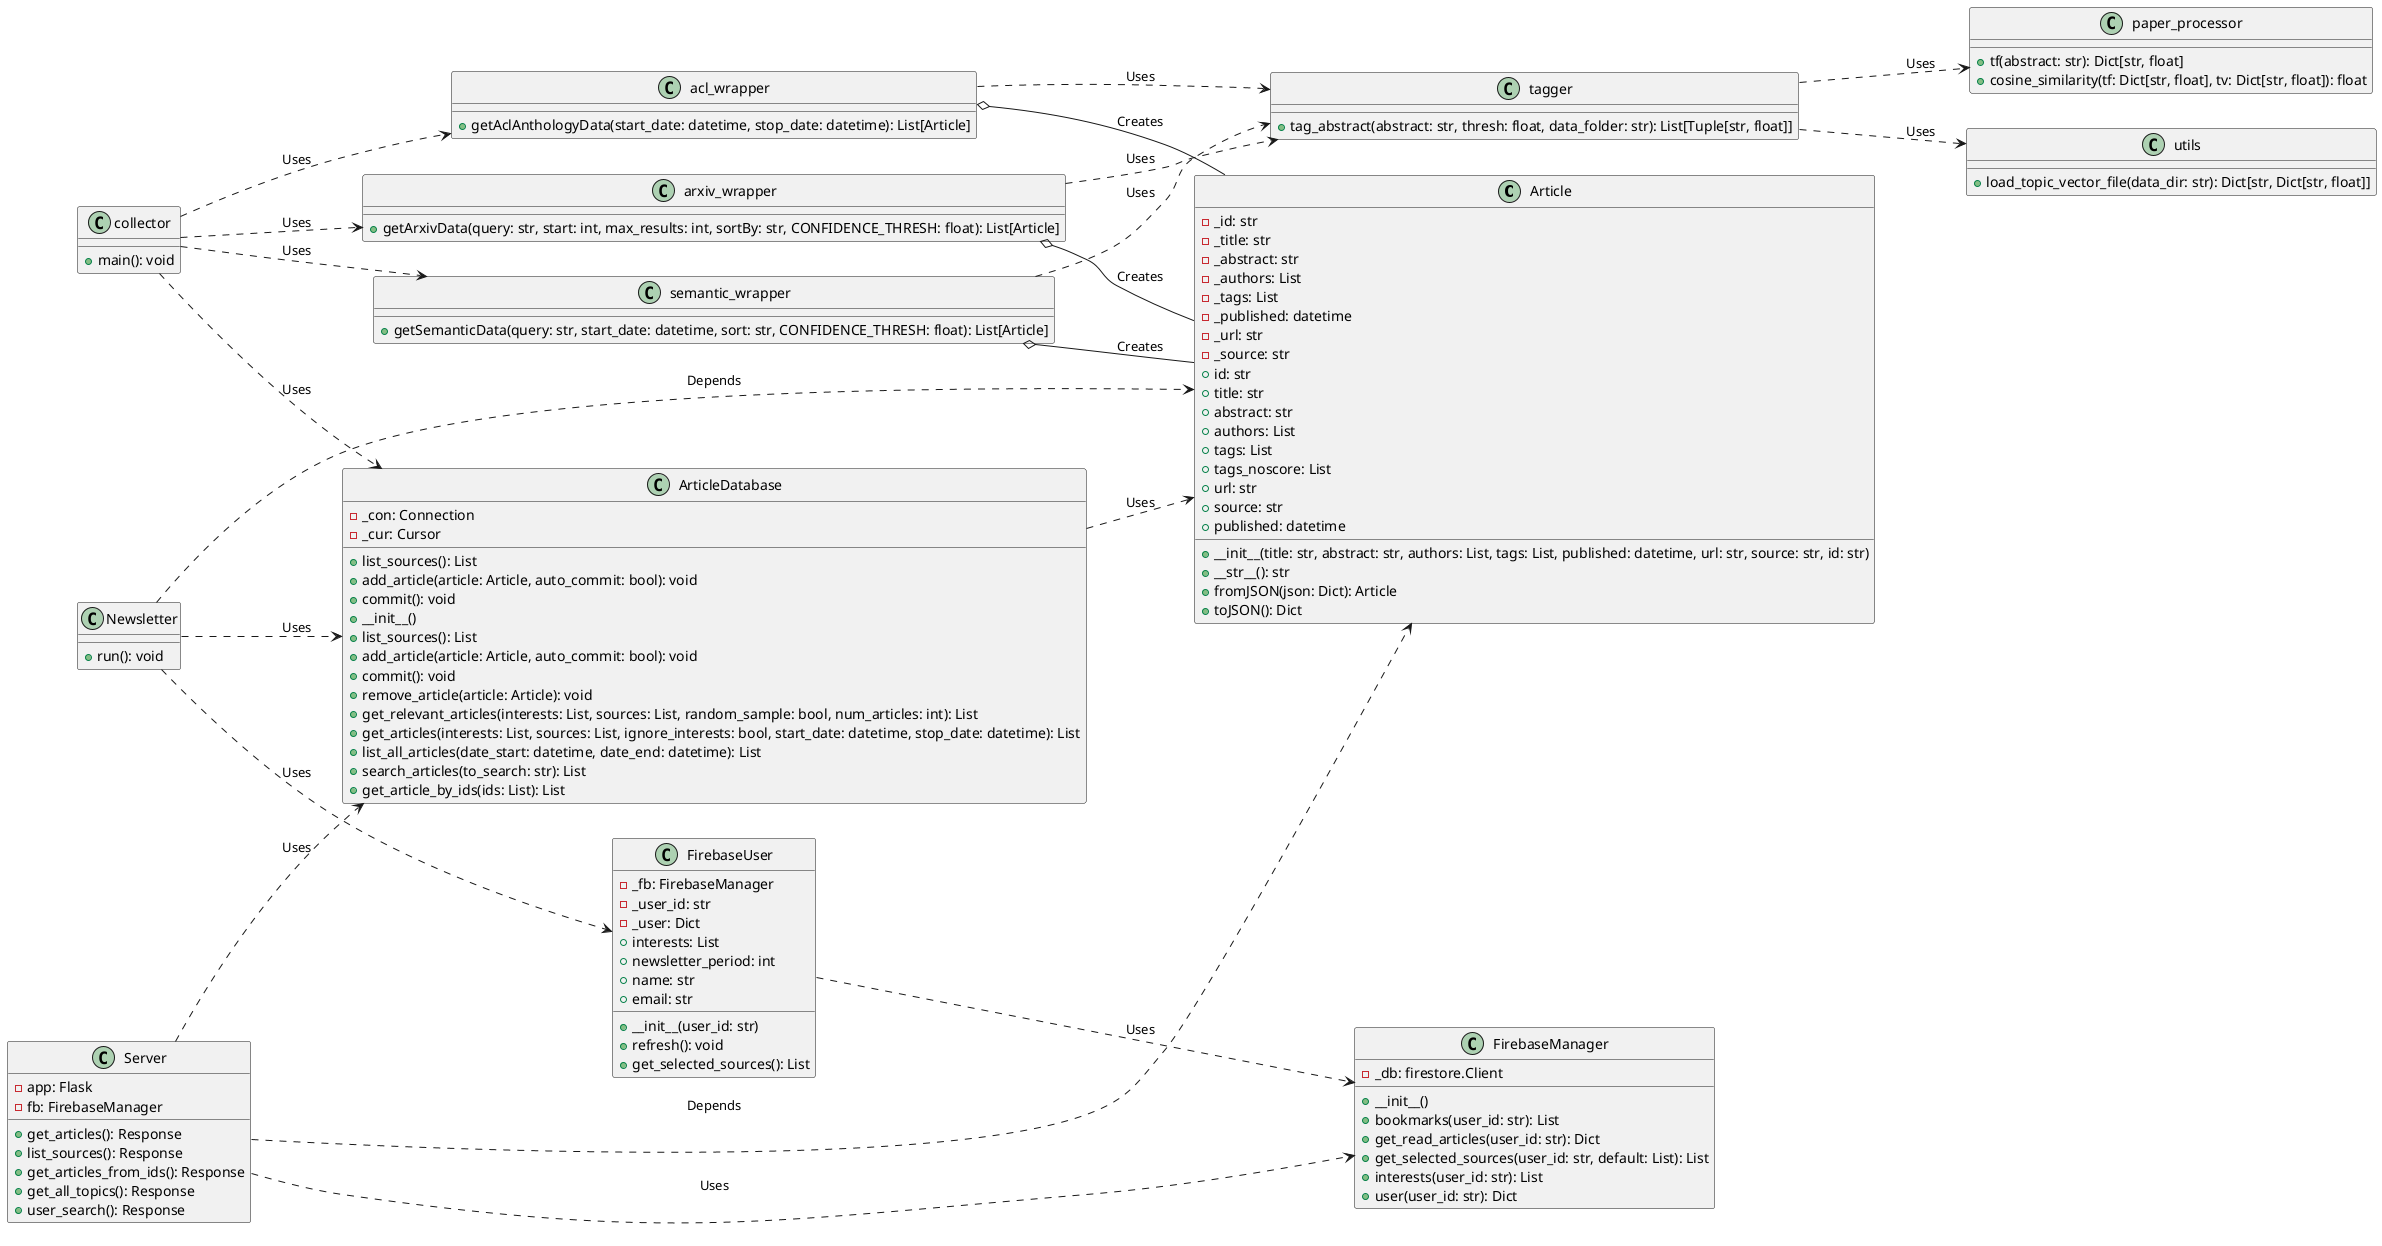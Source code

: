 @startuml
left to right direction

class Article {
    -_id: str
    -_title: str
    -_abstract: str
    -_authors: List
    -_tags: List
    -_published: datetime
    -_url: str
    -_source: str
    +__init__(title: str, abstract: str, authors: List, tags: List, published: datetime, url: str, source: str, id: str)
    +__str__(): str
    +{field} id: str
    +{field} title: str
    +{field} abstract: str
    +{field} authors: List
    +{field} tags: List
    +{field} tags_noscore: List
    +{field} url: str
    +{field} source: str
    +{field} published: datetime
    +fromJSON(json: Dict): Article
    +toJSON(): Dict
}

class collector {
    +main(): void
}

class tagger {
    +tag_abstract(abstract: str, thresh: float, data_folder: str): List[Tuple[str, float]]
}

class paper_processor {
    +tf(abstract: str): Dict[str, float]
    +cosine_similarity(tf: Dict[str, float], tv: Dict[str, float]): float
}

class utils {
    +load_topic_vector_file(data_dir: str): Dict[str, Dict[str, float]]
}

class ArticleDatabase {
    +list_sources(): List
    +add_article(article: Article, auto_commit: bool): void
    +commit(): void
}

class Article {
}

class arxiv_wrapper {
    +getArxivData(query: str, start: int, max_results: int, sortBy: str, CONFIDENCE_THRESH: float): List[Article]
}

class semantic_wrapper {
    +getSemanticData(query: str, start_date: datetime, sort: str, CONFIDENCE_THRESH: float): List[Article]
}

class acl_wrapper {
    +getAclAnthologyData(start_date: datetime, stop_date: datetime): List[Article]
}

class Server {
    -app: Flask
    -fb: FirebaseManager
    +get_articles(): Response
    +list_sources(): Response
    +get_articles_from_ids(): Response
    +get_all_topics(): Response
    +user_search(): Response
}


class FirebaseUser {
}

class FirebaseManager {

}

class ArticleDatabase {
    -_con: Connection
    -_cur: Cursor
    +__init__()
    +list_sources(): List
    +add_article(article: Article, auto_commit: bool): void
    +commit(): void
    +remove_article(article: Article): void
    +get_relevant_articles(interests: List, sources: List, random_sample: bool, num_articles: int): List
    +get_articles(interests: List, sources: List, ignore_interests: bool, start_date: datetime, stop_date: datetime): List
    +list_all_articles(date_start: datetime, date_end: datetime): List
    +search_articles(to_search: str): List
    +get_article_by_ids(ids: List): List
}

class FirebaseManager {
    -_db: firestore.Client
    +__init__()
    +bookmarks(user_id: str): List
    +get_read_articles(user_id: str): Dict
    +get_selected_sources(user_id: str, default: List): List
    +interests(user_id: str): List
    +user(user_id: str): Dict
}

class FirebaseUser {
    -_fb: FirebaseManager
    -_user_id: str
    -_user: Dict
    +__init__(user_id: str)
    +refresh(): void
    +{field} interests: List
    +{field} newsletter_period: int
    +{field} name: str
    +{field} email: str
    +get_selected_sources(): List
}

class Newsletter {
+run(): void
}

FirebaseUser ..> FirebaseManager : Uses
Newsletter ..> FirebaseUser : Uses
Newsletter ..> ArticleDatabase : Uses
Newsletter ..> Article : Depends
Server ..> Article : Depends
Server ..> FirebaseManager : Uses
Server ..> ArticleDatabase : Uses
collector ..> ArticleDatabase : Uses
collector ..> arxiv_wrapper : Uses
collector ..> semantic_wrapper : Uses
collector ..> acl_wrapper : Uses
ArticleDatabase ..> Article : Uses
arxiv_wrapper o-- Article : Creates
semantic_wrapper o-- Article : Creates
acl_wrapper o-- Article : Creates
tagger ..> paper_processor : Uses
tagger ..> utils : Uses
arxiv_wrapper ..> tagger: Uses
semantic_wrapper ..> tagger: Uses
acl_wrapper ..> tagger: Uses


@enduml